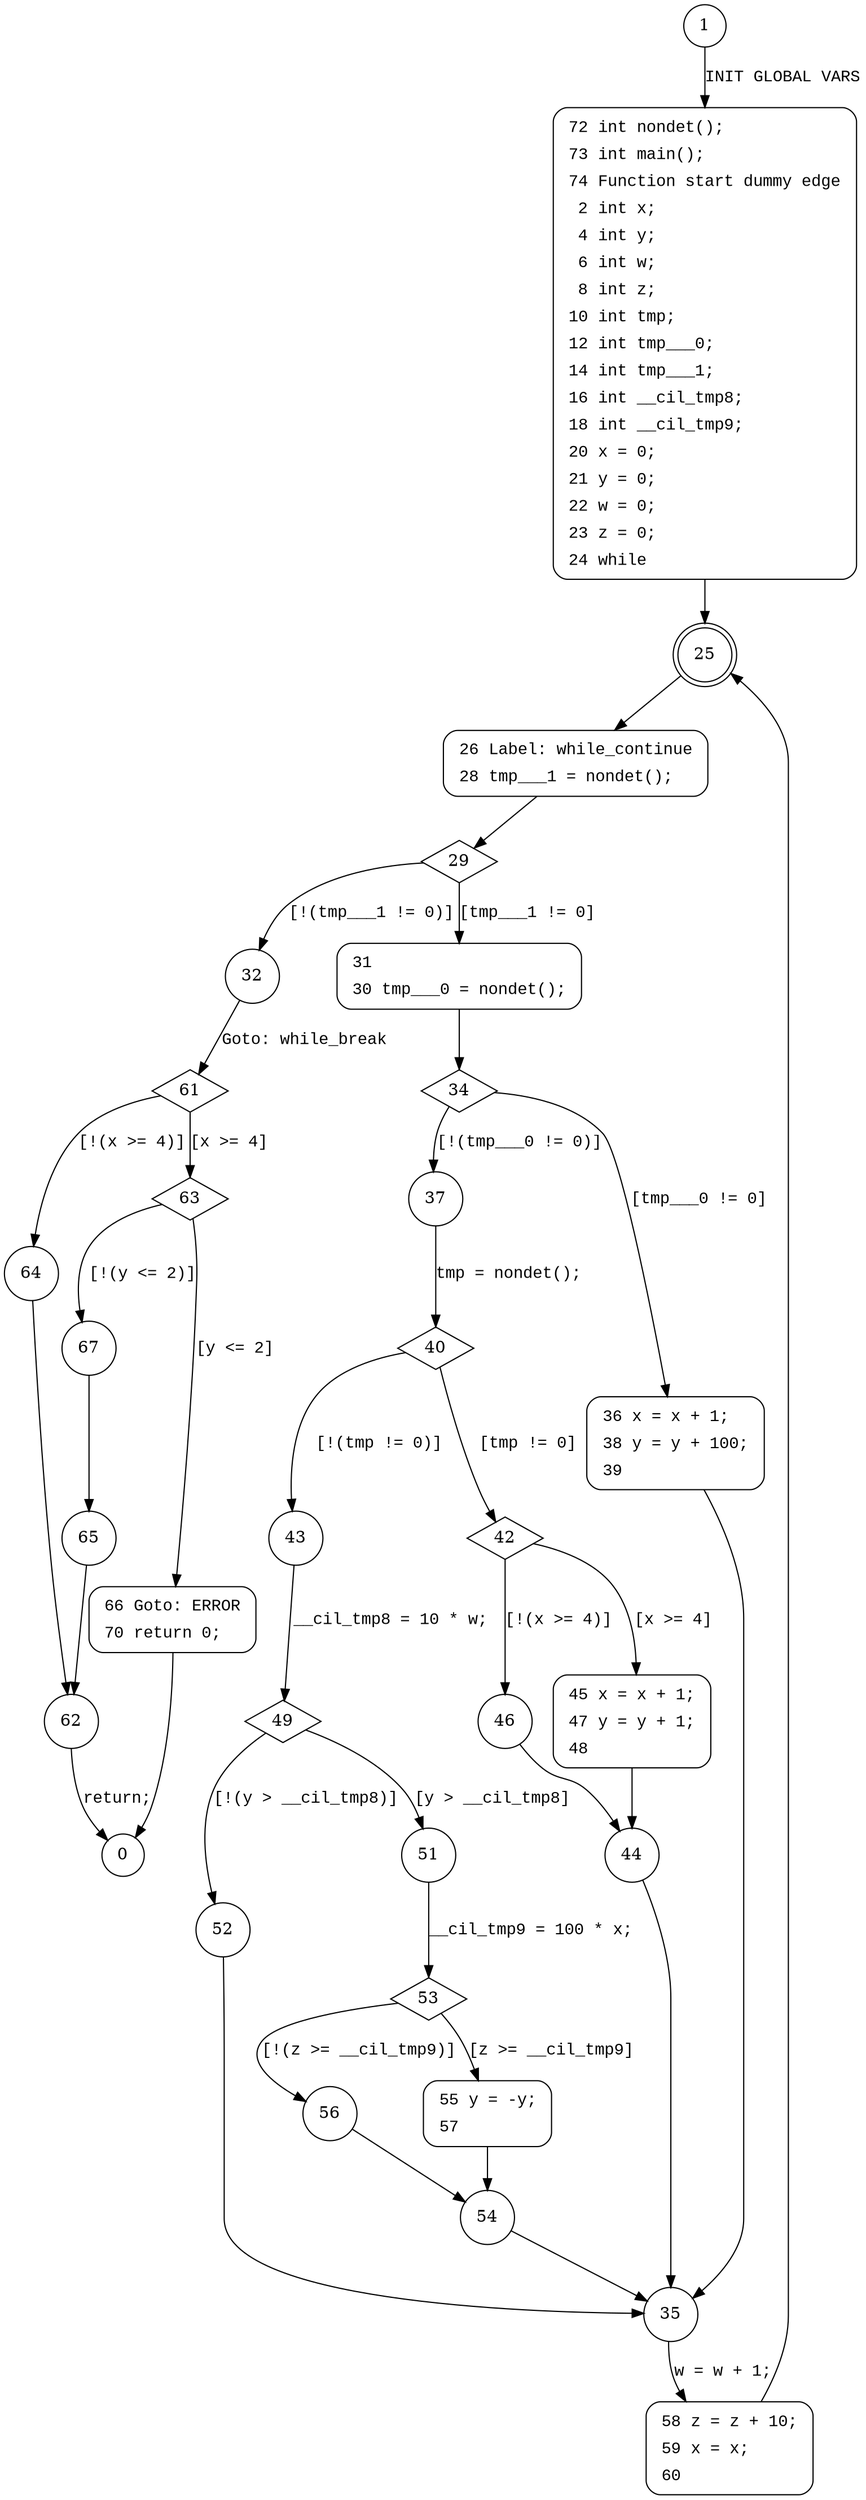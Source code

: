 digraph main {
1 [shape="circle"]
72 [shape="circle"]
25 [shape="doublecircle"]
26 [shape="circle"]
29 [shape="diamond"]
32 [shape="circle"]
31 [shape="circle"]
34 [shape="diamond"]
37 [shape="circle"]
36 [shape="circle"]
35 [shape="circle"]
58 [shape="circle"]
40 [shape="diamond"]
43 [shape="circle"]
42 [shape="diamond"]
46 [shape="circle"]
45 [shape="circle"]
44 [shape="circle"]
49 [shape="diamond"]
52 [shape="circle"]
51 [shape="circle"]
53 [shape="diamond"]
56 [shape="circle"]
55 [shape="circle"]
54 [shape="circle"]
61 [shape="diamond"]
64 [shape="circle"]
63 [shape="diamond"]
67 [shape="circle"]
66 [shape="circle"]
65 [shape="circle"]
62 [shape="circle"]
0 [shape="circle"]
72 [style="filled,bold" penwidth="1" fillcolor="white" fontname="Courier New" shape="Mrecord" label=<<table border="0" cellborder="0" cellpadding="3" bgcolor="white"><tr><td align="right">72</td><td align="left">int nondet();</td></tr><tr><td align="right">73</td><td align="left">int main();</td></tr><tr><td align="right">74</td><td align="left">Function start dummy edge</td></tr><tr><td align="right">2</td><td align="left">int x;</td></tr><tr><td align="right">4</td><td align="left">int y;</td></tr><tr><td align="right">6</td><td align="left">int w;</td></tr><tr><td align="right">8</td><td align="left">int z;</td></tr><tr><td align="right">10</td><td align="left">int tmp;</td></tr><tr><td align="right">12</td><td align="left">int tmp___0;</td></tr><tr><td align="right">14</td><td align="left">int tmp___1;</td></tr><tr><td align="right">16</td><td align="left">int __cil_tmp8;</td></tr><tr><td align="right">18</td><td align="left">int __cil_tmp9;</td></tr><tr><td align="right">20</td><td align="left">x = 0;</td></tr><tr><td align="right">21</td><td align="left">y = 0;</td></tr><tr><td align="right">22</td><td align="left">w = 0;</td></tr><tr><td align="right">23</td><td align="left">z = 0;</td></tr><tr><td align="right">24</td><td align="left">while</td></tr></table>>]
72 -> 25[label=""]
26 [style="filled,bold" penwidth="1" fillcolor="white" fontname="Courier New" shape="Mrecord" label=<<table border="0" cellborder="0" cellpadding="3" bgcolor="white"><tr><td align="right">26</td><td align="left">Label: while_continue</td></tr><tr><td align="right">28</td><td align="left">tmp___1 = nondet();</td></tr></table>>]
26 -> 29[label=""]
31 [style="filled,bold" penwidth="1" fillcolor="white" fontname="Courier New" shape="Mrecord" label=<<table border="0" cellborder="0" cellpadding="3" bgcolor="white"><tr><td align="right">31</td><td align="left"></td></tr><tr><td align="right">30</td><td align="left">tmp___0 = nondet();</td></tr></table>>]
31 -> 34[label=""]
36 [style="filled,bold" penwidth="1" fillcolor="white" fontname="Courier New" shape="Mrecord" label=<<table border="0" cellborder="0" cellpadding="3" bgcolor="white"><tr><td align="right">36</td><td align="left">x = x + 1;</td></tr><tr><td align="right">38</td><td align="left">y = y + 100;</td></tr><tr><td align="right">39</td><td align="left"></td></tr></table>>]
36 -> 35[label=""]
58 [style="filled,bold" penwidth="1" fillcolor="white" fontname="Courier New" shape="Mrecord" label=<<table border="0" cellborder="0" cellpadding="3" bgcolor="white"><tr><td align="right">58</td><td align="left">z = z + 10;</td></tr><tr><td align="right">59</td><td align="left">x = x;</td></tr><tr><td align="right">60</td><td align="left"></td></tr></table>>]
58 -> 25[label=""]
45 [style="filled,bold" penwidth="1" fillcolor="white" fontname="Courier New" shape="Mrecord" label=<<table border="0" cellborder="0" cellpadding="3" bgcolor="white"><tr><td align="right">45</td><td align="left">x = x + 1;</td></tr><tr><td align="right">47</td><td align="left">y = y + 1;</td></tr><tr><td align="right">48</td><td align="left"></td></tr></table>>]
45 -> 44[label=""]
55 [style="filled,bold" penwidth="1" fillcolor="white" fontname="Courier New" shape="Mrecord" label=<<table border="0" cellborder="0" cellpadding="3" bgcolor="white"><tr><td align="right">55</td><td align="left">y = -y;</td></tr><tr><td align="right">57</td><td align="left"></td></tr></table>>]
55 -> 54[label=""]
66 [style="filled,bold" penwidth="1" fillcolor="white" fontname="Courier New" shape="Mrecord" label=<<table border="0" cellborder="0" cellpadding="3" bgcolor="white"><tr><td align="right">66</td><td align="left">Goto: ERROR</td></tr><tr><td align="right">70</td><td align="left">return 0;</td></tr></table>>]
66 -> 0[label=""]
1 -> 72 [label="INIT GLOBAL VARS" fontname="Courier New"]
25 -> 26 [label="" fontname="Courier New"]
29 -> 32 [label="[!(tmp___1 != 0)]" fontname="Courier New"]
29 -> 31 [label="[tmp___1 != 0]" fontname="Courier New"]
34 -> 37 [label="[!(tmp___0 != 0)]" fontname="Courier New"]
34 -> 36 [label="[tmp___0 != 0]" fontname="Courier New"]
35 -> 58 [label="w = w + 1;" fontname="Courier New"]
37 -> 40 [label="tmp = nondet();" fontname="Courier New"]
40 -> 43 [label="[!(tmp != 0)]" fontname="Courier New"]
40 -> 42 [label="[tmp != 0]" fontname="Courier New"]
42 -> 46 [label="[!(x >= 4)]" fontname="Courier New"]
42 -> 45 [label="[x >= 4]" fontname="Courier New"]
44 -> 35 [label="" fontname="Courier New"]
43 -> 49 [label="__cil_tmp8 = 10 * w;" fontname="Courier New"]
49 -> 52 [label="[!(y > __cil_tmp8)]" fontname="Courier New"]
49 -> 51 [label="[y > __cil_tmp8]" fontname="Courier New"]
53 -> 56 [label="[!(z >= __cil_tmp9)]" fontname="Courier New"]
53 -> 55 [label="[z >= __cil_tmp9]" fontname="Courier New"]
54 -> 35 [label="" fontname="Courier New"]
52 -> 35 [label="" fontname="Courier New"]
61 -> 64 [label="[!(x >= 4)]" fontname="Courier New"]
61 -> 63 [label="[x >= 4]" fontname="Courier New"]
63 -> 67 [label="[!(y <= 2)]" fontname="Courier New"]
63 -> 66 [label="[y <= 2]" fontname="Courier New"]
67 -> 65 [label="" fontname="Courier New"]
62 -> 0 [label="return;" fontname="Courier New"]
46 -> 44 [label="" fontname="Courier New"]
51 -> 53 [label="__cil_tmp9 = 100 * x;" fontname="Courier New"]
56 -> 54 [label="" fontname="Courier New"]
32 -> 61 [label="Goto: while_break" fontname="Courier New"]
65 -> 62 [label="" fontname="Courier New"]
64 -> 62 [label="" fontname="Courier New"]
}